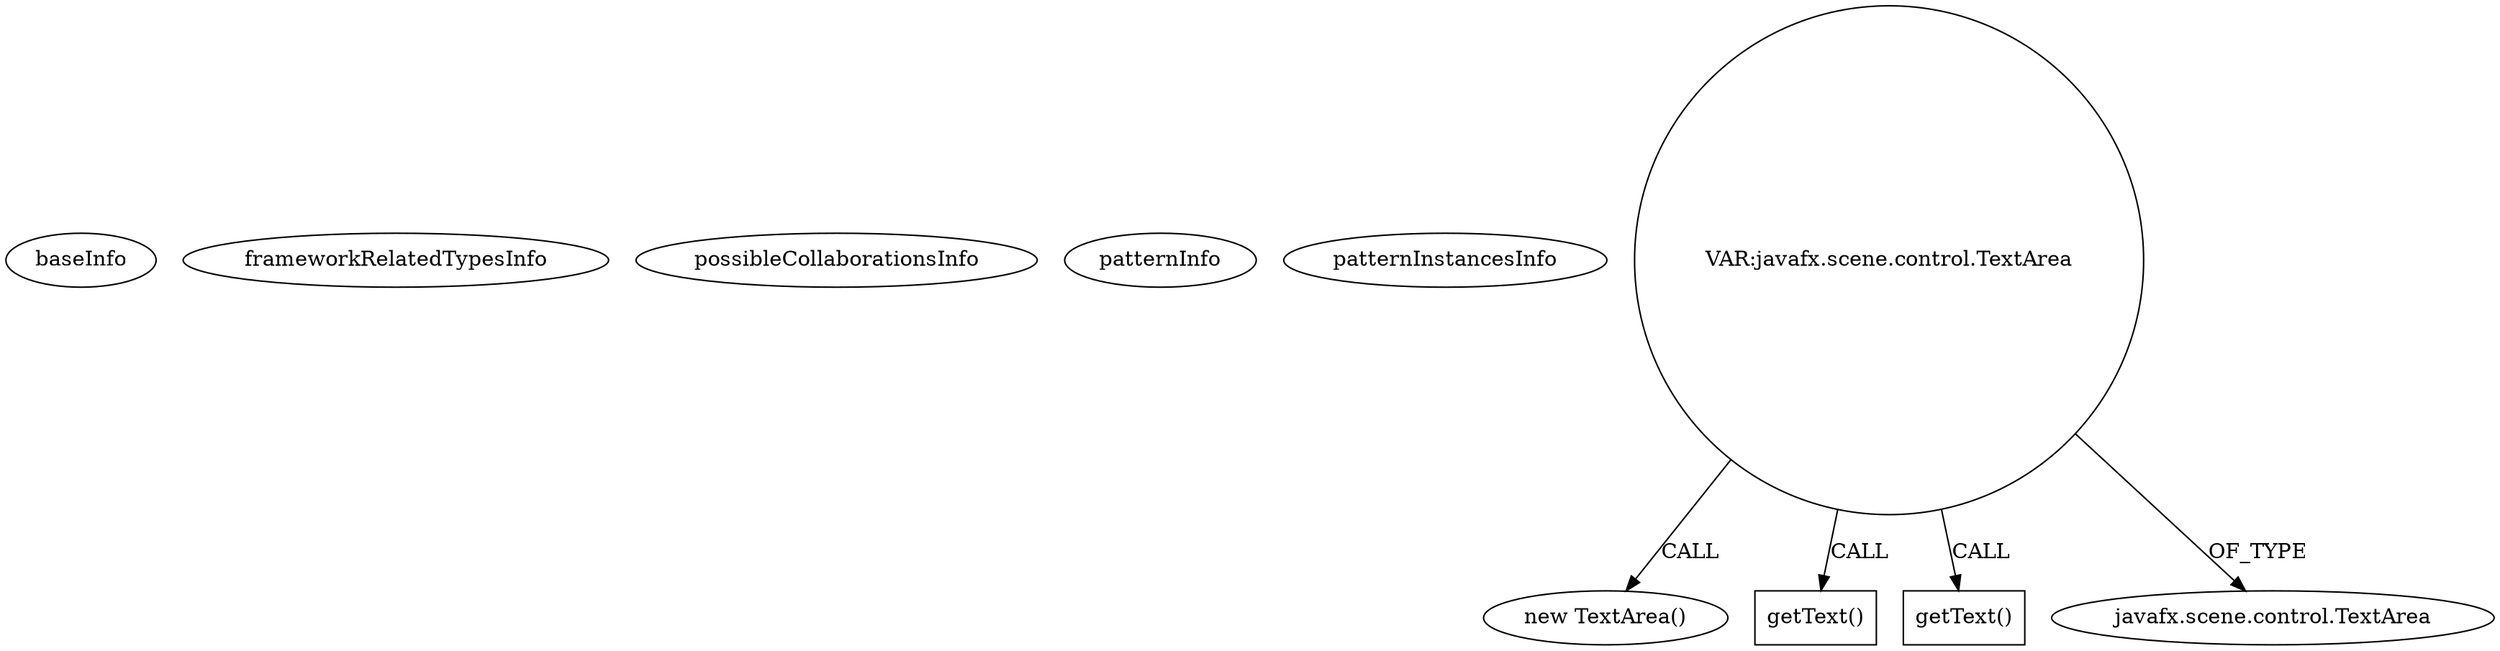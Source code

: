 digraph {
baseInfo[graphId=2083,category="pattern",isAnonymous=false,possibleRelation=false]
frameworkRelatedTypesInfo[]
possibleCollaborationsInfo[]
patternInfo[frequency=2.0,patternRootClient=null]
patternInstancesInfo[0="hcespedes-ScriptureJournal~/hcespedes-ScriptureJournal/ScriptureJournal-master/src/JournalFX.java~JournalFX~2917",1="jasonwr-jhuep_ent_web_dev~/jasonwr-jhuep_ent_web_dev/jhuep_ent_web_dev-master/src/hw10/main/Retail.java~Retail~3269"]
490[label="new TextArea()",vertexType="CONSTRUCTOR_CALL",isFrameworkType=false]
491[label="VAR:javafx.scene.control.TextArea",vertexType="VARIABLE_EXPRESION",isFrameworkType=false,shape=circle]
521[label="getText()",vertexType="INSIDE_CALL",isFrameworkType=false,shape=box]
527[label="getText()",vertexType="INSIDE_CALL",isFrameworkType=false,shape=box]
492[label="javafx.scene.control.TextArea",vertexType="FRAMEWORK_CLASS_TYPE",isFrameworkType=false]
491->492[label="OF_TYPE"]
491->521[label="CALL"]
491->490[label="CALL"]
491->527[label="CALL"]
}
